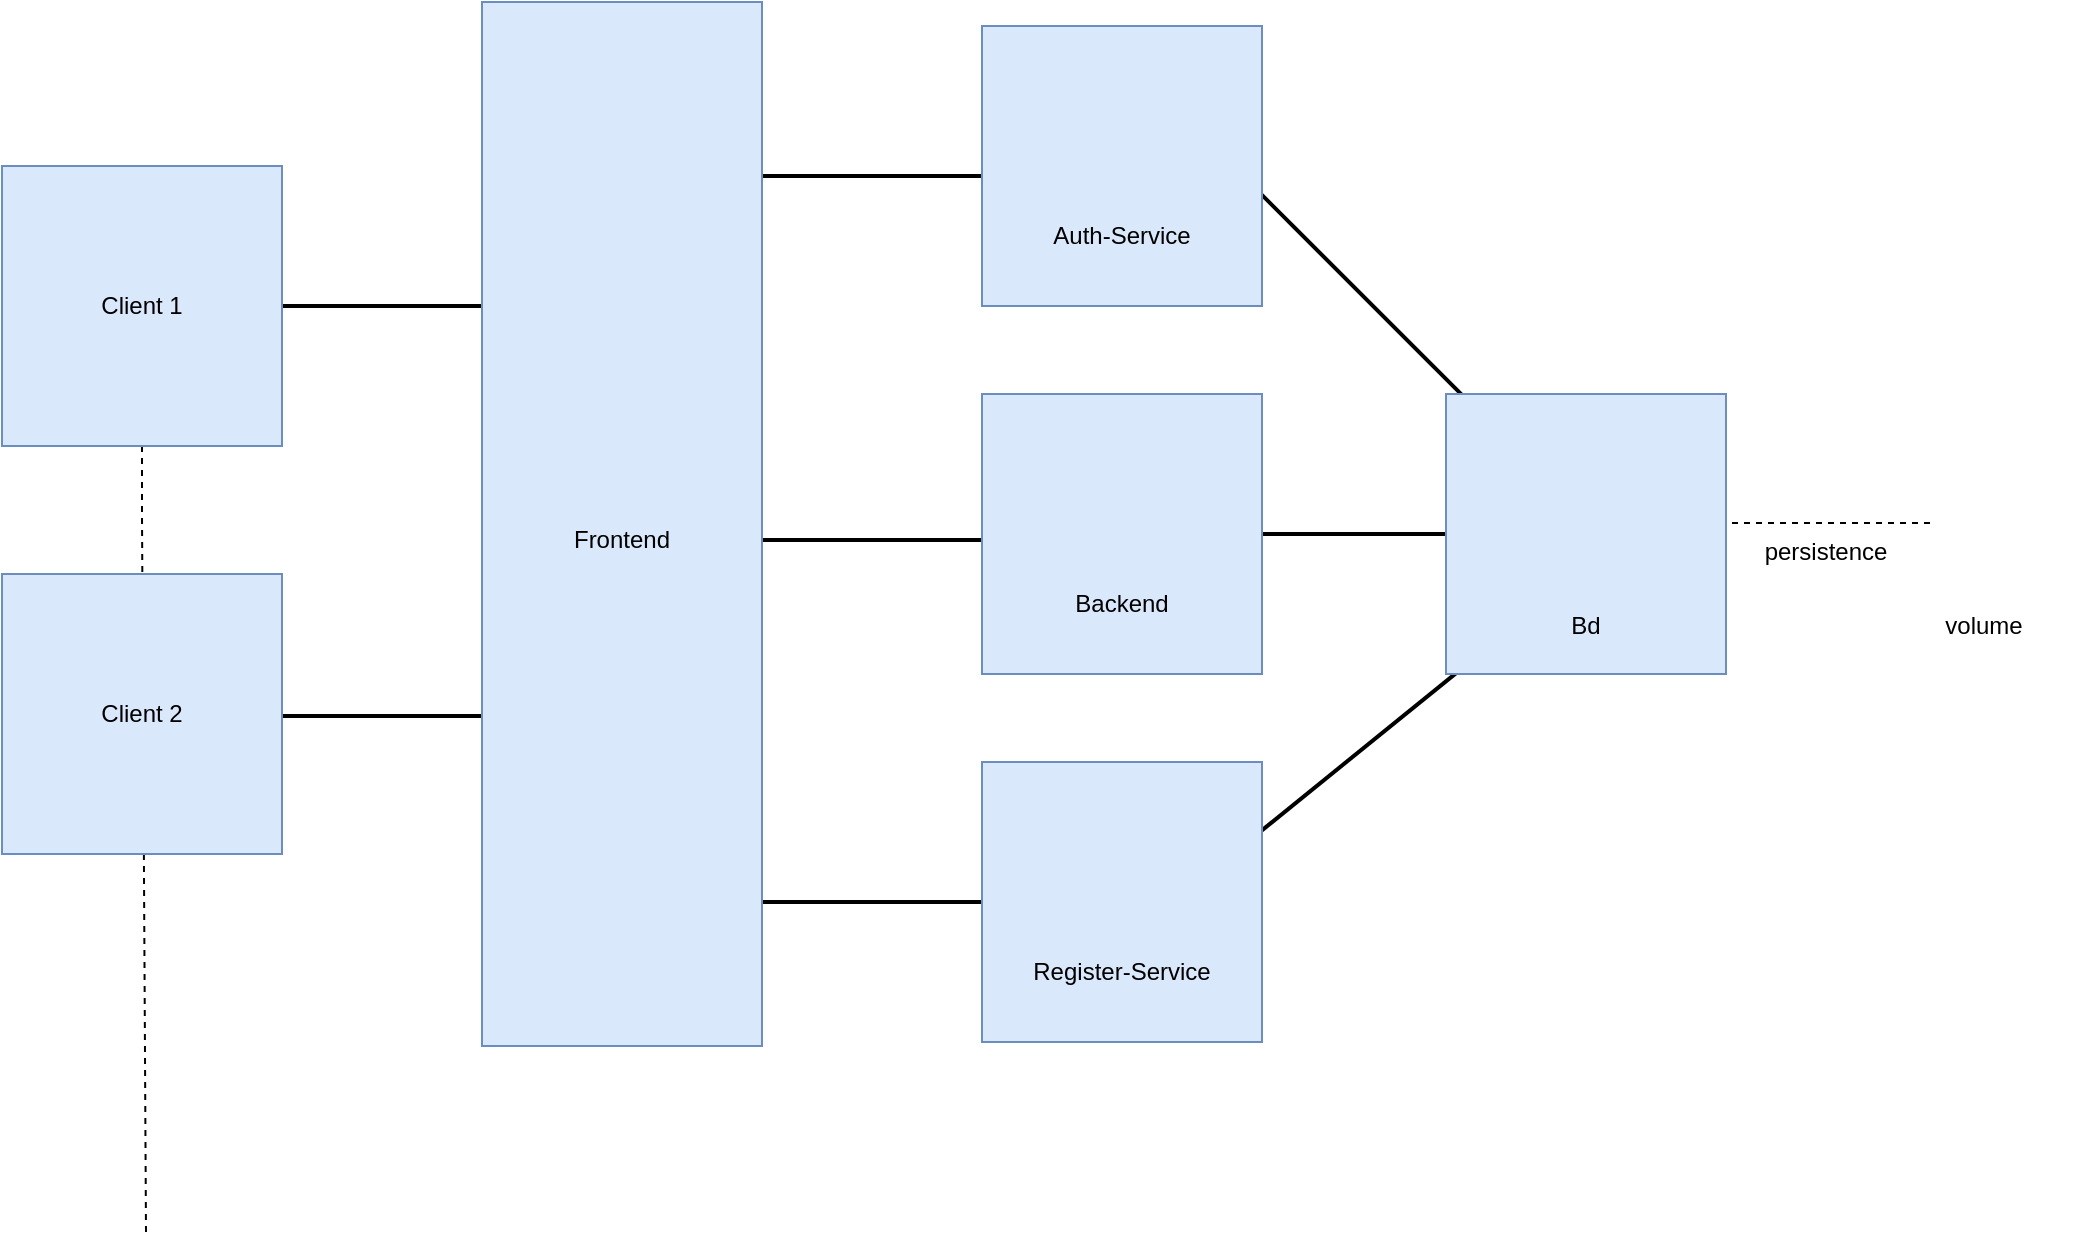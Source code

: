 <mxfile version="25.0.1">
  <diagram name="Page-1" id="r_koh1BKdaea3nCBk7Vd">
    <mxGraphModel dx="1368" dy="790" grid="0" gridSize="10" guides="1" tooltips="1" connect="1" arrows="1" fold="1" page="1" pageScale="1" pageWidth="827" pageHeight="1169" math="0" shadow="0">
      <root>
        <mxCell id="0" />
        <mxCell id="1" parent="0" />
        <mxCell id="YpeX5IWYdp3d9IxiseLO-61" value="" style="endArrow=none;dashed=1;html=1;rounded=0;" edge="1" parent="1" source="YpeX5IWYdp3d9IxiseLO-40">
          <mxGeometry width="50" height="50" relative="1" as="geometry">
            <mxPoint x="175" y="579" as="sourcePoint" />
            <mxPoint x="350" y="946" as="targetPoint" />
            <Array as="points">
              <mxPoint x="348" y="587" />
            </Array>
          </mxGeometry>
        </mxCell>
        <mxCell id="YpeX5IWYdp3d9IxiseLO-60" value="" style="endArrow=none;dashed=1;html=1;rounded=0;" edge="1" parent="1">
          <mxGeometry width="50" height="50" relative="1" as="geometry">
            <mxPoint x="1125" y="590.5" as="sourcePoint" />
            <mxPoint x="1245" y="590.5" as="targetPoint" />
            <Array as="points" />
          </mxGeometry>
        </mxCell>
        <mxCell id="YpeX5IWYdp3d9IxiseLO-31" value="" style="line;strokeWidth=2;direction=south;html=1;rotation=90;rounded=0;" vertex="1" parent="1">
          <mxGeometry x="708" y="362" width="10" height="110" as="geometry" />
        </mxCell>
        <mxCell id="YpeX5IWYdp3d9IxiseLO-30" value="" style="line;strokeWidth=2;direction=south;html=1;rotation=90;rounded=0;" vertex="1" parent="1">
          <mxGeometry x="708" y="544" width="10" height="110" as="geometry" />
        </mxCell>
        <mxCell id="YpeX5IWYdp3d9IxiseLO-29" value="" style="line;strokeWidth=2;direction=south;html=1;rotation=90;rounded=0;" vertex="1" parent="1">
          <mxGeometry x="708" y="725" width="10" height="110" as="geometry" />
        </mxCell>
        <mxCell id="YpeX5IWYdp3d9IxiseLO-41" value="" style="line;strokeWidth=2;direction=south;html=1;rotation=-90;rounded=0;" vertex="1" parent="1">
          <mxGeometry x="458" y="427" width="10" height="110" as="geometry" />
        </mxCell>
        <mxCell id="YpeX5IWYdp3d9IxiseLO-42" value="" style="line;strokeWidth=2;direction=south;html=1;rotation=-90;rounded=0;" vertex="1" parent="1">
          <mxGeometry x="453" y="627" width="10" height="120" as="geometry" />
        </mxCell>
        <mxCell id="YpeX5IWYdp3d9IxiseLO-38" value="" style="line;strokeWidth=2;direction=south;html=1;rotation=51;rounded=0;" vertex="1" parent="1">
          <mxGeometry x="958" y="627" width="10" height="145.21" as="geometry" />
        </mxCell>
        <mxCell id="YpeX5IWYdp3d9IxiseLO-37" value="" style="line;strokeWidth=2;direction=south;html=1;rotation=-45;rounded=0;" vertex="1" parent="1">
          <mxGeometry x="952.9" y="389.9" width="15" height="178" as="geometry" />
        </mxCell>
        <mxCell id="YpeX5IWYdp3d9IxiseLO-36" value="" style="line;strokeWidth=2;direction=south;html=1;rotation=90;rounded=0;" vertex="1" parent="1">
          <mxGeometry x="942.9" y="523.39" width="10" height="145.21" as="geometry" />
        </mxCell>
        <mxCell id="YpeX5IWYdp3d9IxiseLO-2" value="&lt;div align=&quot;center&quot; style=&quot;line-height: 220%;&quot;&gt;&lt;br&gt;&lt;/div&gt;" style="whiteSpace=wrap;html=1;aspect=fixed;fillColor=#dae8fc;strokeColor=#6c8ebf;align=center;rounded=0;" vertex="1" parent="1">
          <mxGeometry x="768" y="342" width="140" height="140" as="geometry" />
        </mxCell>
        <mxCell id="YpeX5IWYdp3d9IxiseLO-1" value="" style="shape=image;html=1;verticalAlign=top;verticalLabelPosition=bottom;labelBackgroundColor=#ffffff;imageAspect=0;aspect=fixed;image=https://cdn1.iconfinder.com/data/icons/unicons-line-vol-3/24/docker-128.png;rounded=0;" vertex="1" parent="1">
          <mxGeometry x="809" y="362" width="58" height="58" as="geometry" />
        </mxCell>
        <mxCell id="YpeX5IWYdp3d9IxiseLO-3" value="Auth-Service" style="text;html=1;align=center;verticalAlign=middle;whiteSpace=wrap;rounded=0;" vertex="1" parent="1">
          <mxGeometry x="783" y="432" width="110" height="30" as="geometry" />
        </mxCell>
        <mxCell id="YpeX5IWYdp3d9IxiseLO-4" value="&lt;div align=&quot;center&quot; style=&quot;line-height: 220%;&quot;&gt;&lt;br&gt;&lt;/div&gt;" style="whiteSpace=wrap;html=1;aspect=fixed;fillColor=#dae8fc;strokeColor=#6c8ebf;align=center;rounded=0;" vertex="1" parent="1">
          <mxGeometry x="768" y="710" width="140" height="140" as="geometry" />
        </mxCell>
        <mxCell id="YpeX5IWYdp3d9IxiseLO-5" value="" style="shape=image;html=1;verticalAlign=top;verticalLabelPosition=bottom;labelBackgroundColor=#ffffff;imageAspect=0;aspect=fixed;image=https://cdn1.iconfinder.com/data/icons/unicons-line-vol-3/24/docker-128.png;rounded=0;" vertex="1" parent="1">
          <mxGeometry x="809" y="730" width="58" height="58" as="geometry" />
        </mxCell>
        <mxCell id="YpeX5IWYdp3d9IxiseLO-6" value="Register-Service" style="text;html=1;align=center;verticalAlign=middle;whiteSpace=wrap;rounded=0;" vertex="1" parent="1">
          <mxGeometry x="783" y="800" width="110" height="30" as="geometry" />
        </mxCell>
        <mxCell id="YpeX5IWYdp3d9IxiseLO-10" value="&lt;div align=&quot;center&quot; style=&quot;line-height: 220%;&quot;&gt;&lt;br&gt;&lt;/div&gt;" style="whiteSpace=wrap;html=1;aspect=fixed;fillColor=#dae8fc;strokeColor=#6c8ebf;align=center;rounded=0;" vertex="1" parent="1">
          <mxGeometry x="768" y="526" width="140" height="140" as="geometry" />
        </mxCell>
        <mxCell id="YpeX5IWYdp3d9IxiseLO-11" value="" style="shape=image;html=1;verticalAlign=top;verticalLabelPosition=bottom;labelBackgroundColor=#ffffff;imageAspect=0;aspect=fixed;image=https://cdn1.iconfinder.com/data/icons/unicons-line-vol-3/24/docker-128.png;imageBackground=none;imageBorder=none;rounded=0;" vertex="1" parent="1">
          <mxGeometry x="809" y="546" width="58" height="58" as="geometry" />
        </mxCell>
        <mxCell id="YpeX5IWYdp3d9IxiseLO-12" value="Backend" style="text;html=1;align=center;verticalAlign=middle;whiteSpace=wrap;rounded=0;" vertex="1" parent="1">
          <mxGeometry x="783" y="616" width="110" height="30" as="geometry" />
        </mxCell>
        <mxCell id="YpeX5IWYdp3d9IxiseLO-21" value="&lt;div align=&quot;center&quot; style=&quot;line-height: 220%;&quot;&gt;&lt;br&gt;&lt;/div&gt;" style="whiteSpace=wrap;html=1;aspect=fixed;fillColor=#dae8fc;strokeColor=#6c8ebf;align=center;rounded=0;" vertex="1" parent="1">
          <mxGeometry x="1000" y="526" width="140" height="140" as="geometry" />
        </mxCell>
        <mxCell id="YpeX5IWYdp3d9IxiseLO-25" value="" style="rounded=0;whiteSpace=wrap;html=1;fillColor=#dae8fc;strokeColor=#6c8ebf;" vertex="1" parent="1">
          <mxGeometry x="518" y="330" width="140" height="522" as="geometry" />
        </mxCell>
        <mxCell id="YpeX5IWYdp3d9IxiseLO-19" value="" style="shape=image;html=1;verticalAlign=top;verticalLabelPosition=bottom;labelBackgroundColor=#ffffff;imageAspect=0;aspect=fixed;image=https://cdn1.iconfinder.com/data/icons/unicons-line-vol-3/24/docker-128.png;imageBackground=none;imageBorder=none;rounded=0;" vertex="1" parent="1">
          <mxGeometry x="560" y="526" width="58" height="58" as="geometry" />
        </mxCell>
        <mxCell id="YpeX5IWYdp3d9IxiseLO-20" value="Frontend" style="text;html=1;align=center;verticalAlign=middle;whiteSpace=wrap;rounded=0;" vertex="1" parent="1">
          <mxGeometry x="533" y="584" width="110" height="30" as="geometry" />
        </mxCell>
        <mxCell id="YpeX5IWYdp3d9IxiseLO-39" value="Client 2" style="whiteSpace=wrap;html=1;aspect=fixed;fillColor=#dae8fc;strokeColor=#6c8ebf;align=center;rounded=0;" vertex="1" parent="1">
          <mxGeometry x="278" y="616" width="140" height="140" as="geometry" />
        </mxCell>
        <mxCell id="YpeX5IWYdp3d9IxiseLO-40" value="Client 1" style="whiteSpace=wrap;html=1;aspect=fixed;fillColor=#dae8fc;strokeColor=#6c8ebf;align=center;rounded=0;" vertex="1" parent="1">
          <mxGeometry x="278" y="412" width="140" height="140" as="geometry" />
        </mxCell>
        <mxCell id="YpeX5IWYdp3d9IxiseLO-50" value="" style="shape=image;html=1;verticalAlign=top;verticalLabelPosition=bottom;labelBackgroundColor=#ffffff;imageAspect=0;aspect=fixed;image=https://cdn1.iconfinder.com/data/icons/unicons-line-vol-2/24/database-128.png;rounded=0;" vertex="1" parent="1">
          <mxGeometry x="1019" y="531.61" width="102" height="102" as="geometry" />
        </mxCell>
        <mxCell id="YpeX5IWYdp3d9IxiseLO-53" value="Bd" style="text;html=1;align=center;verticalAlign=middle;whiteSpace=wrap;rounded=0;" vertex="1" parent="1">
          <mxGeometry x="1015" y="627" width="110" height="30" as="geometry" />
        </mxCell>
        <mxCell id="YpeX5IWYdp3d9IxiseLO-54" value="&lt;div&gt;persistence&lt;/div&gt;" style="text;html=1;align=center;verticalAlign=middle;whiteSpace=wrap;rounded=0;" vertex="1" parent="1">
          <mxGeometry x="1135" y="590" width="110" height="30" as="geometry" />
        </mxCell>
        <mxCell id="YpeX5IWYdp3d9IxiseLO-55" value="volume" style="text;html=1;align=center;verticalAlign=middle;whiteSpace=wrap;rounded=0;" vertex="1" parent="1">
          <mxGeometry x="1214" y="627" width="110" height="30" as="geometry" />
        </mxCell>
        <mxCell id="YpeX5IWYdp3d9IxiseLO-56" value="" style="shape=image;html=1;verticalAlign=top;verticalLabelPosition=bottom;labelBackgroundColor=#ffffff;imageAspect=0;aspect=fixed;image=https://cdn1.iconfinder.com/data/icons/unicons-line-vol-2/24/database-128.png;rounded=0;" vertex="1" parent="1">
          <mxGeometry x="1218" y="531.61" width="106" height="106" as="geometry" />
        </mxCell>
      </root>
    </mxGraphModel>
  </diagram>
</mxfile>
